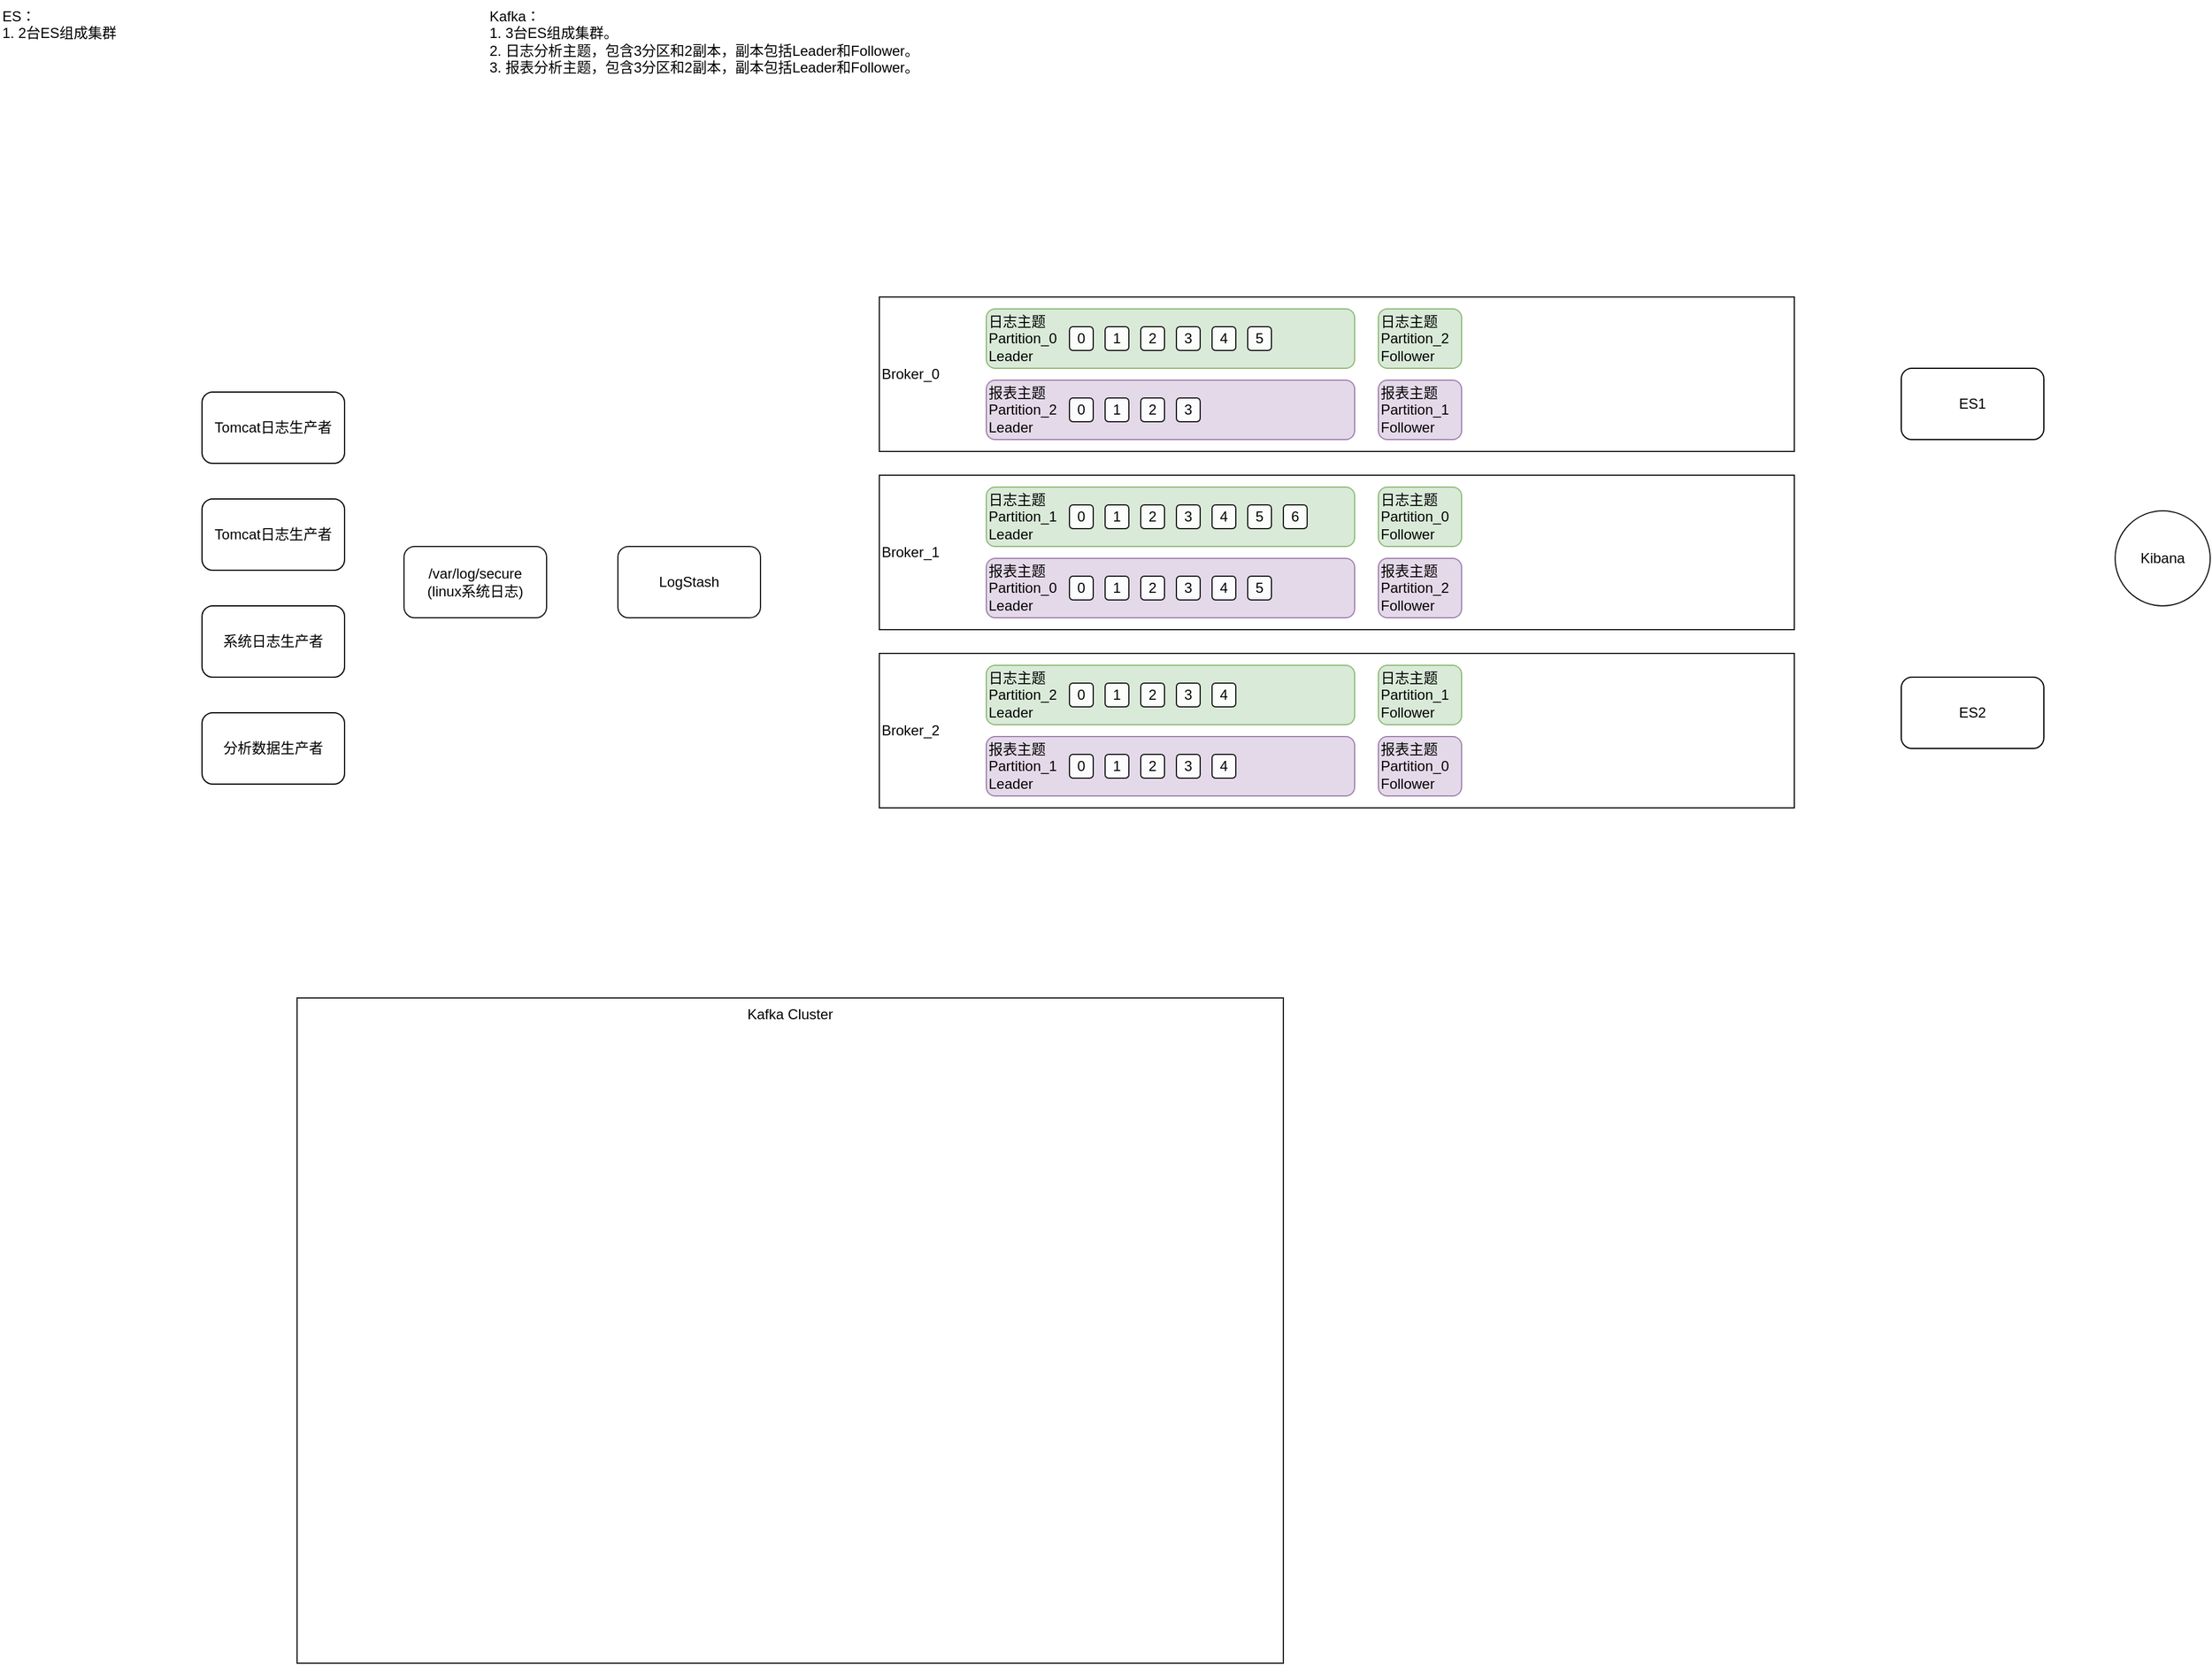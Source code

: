 <mxfile version="13.3.5" type="github">
  <diagram id="3makm_YaJrVtaU_NSyJ_" name="Page-1">
    <mxGraphModel dx="4401" dy="4498" grid="1" gridSize="10" guides="1" tooltips="1" connect="1" arrows="1" fold="1" page="1" pageScale="1" pageWidth="2339" pageHeight="3300" math="0" shadow="0">
      <root>
        <mxCell id="0" />
        <mxCell id="1" parent="0" />
        <mxCell id="s8ctC6jzm8qqU47r-SyN-14" value="Kafka Cluster" style="rounded=0;whiteSpace=wrap;html=1;opacity=90;align=center;verticalAlign=top;" vertex="1" parent="1">
          <mxGeometry x="90" y="780" width="830" height="560" as="geometry" />
        </mxCell>
        <mxCell id="5XpMq87SmSRbmd2YtVUi-1" value="Tomcat日志生产者" style="rounded=1;whiteSpace=wrap;html=1;" parent="1" vertex="1">
          <mxGeometry x="10" y="360" width="120" height="60" as="geometry" />
        </mxCell>
        <mxCell id="5XpMq87SmSRbmd2YtVUi-2" value="Broker_0" style="rounded=0;whiteSpace=wrap;html=1;opacity=90;align=left;" parent="1" vertex="1">
          <mxGeometry x="580" y="190" width="770" height="130" as="geometry" />
        </mxCell>
        <mxCell id="5XpMq87SmSRbmd2YtVUi-3" value="日志主题&lt;br&gt;Partition_0&lt;br&gt;Leader" style="rounded=1;whiteSpace=wrap;html=1;opacity=90;align=left;fillColor=#d5e8d4;strokeColor=#82b366;" parent="1" vertex="1">
          <mxGeometry x="670" y="200" width="310" height="50" as="geometry" />
        </mxCell>
        <mxCell id="5XpMq87SmSRbmd2YtVUi-9" value="ES1" style="rounded=1;whiteSpace=wrap;html=1;" parent="1" vertex="1">
          <mxGeometry x="1440" y="250" width="120" height="60" as="geometry" />
        </mxCell>
        <mxCell id="5XpMq87SmSRbmd2YtVUi-10" value="ES2" style="rounded=1;whiteSpace=wrap;html=1;" parent="1" vertex="1">
          <mxGeometry x="1440" y="510" width="120" height="60" as="geometry" />
        </mxCell>
        <mxCell id="5XpMq87SmSRbmd2YtVUi-11" value="系统日志生产者" style="rounded=1;whiteSpace=wrap;html=1;" parent="1" vertex="1">
          <mxGeometry x="10" y="450" width="120" height="60" as="geometry" />
        </mxCell>
        <mxCell id="5XpMq87SmSRbmd2YtVUi-12" value="分析数据生产者" style="rounded=1;whiteSpace=wrap;html=1;" parent="1" vertex="1">
          <mxGeometry x="10" y="540" width="120" height="60" as="geometry" />
        </mxCell>
        <mxCell id="5XpMq87SmSRbmd2YtVUi-20" value="Tomcat日志生产者" style="rounded=1;whiteSpace=wrap;html=1;" parent="1" vertex="1">
          <mxGeometry x="10" y="270" width="120" height="60" as="geometry" />
        </mxCell>
        <mxCell id="s8ctC6jzm8qqU47r-SyN-1" value="/var/log/secure&lt;br&gt;(linux系统日志)" style="rounded=1;whiteSpace=wrap;html=1;opacity=90;" vertex="1" parent="1">
          <mxGeometry x="180" y="400" width="120" height="60" as="geometry" />
        </mxCell>
        <mxCell id="s8ctC6jzm8qqU47r-SyN-2" value="LogStash" style="rounded=1;whiteSpace=wrap;html=1;opacity=90;" vertex="1" parent="1">
          <mxGeometry x="360" y="400" width="120" height="60" as="geometry" />
        </mxCell>
        <mxCell id="s8ctC6jzm8qqU47r-SyN-15" value="Kibana" style="ellipse;whiteSpace=wrap;html=1;aspect=fixed;opacity=90;align=center;" vertex="1" parent="1">
          <mxGeometry x="1620" y="370" width="80" height="80" as="geometry" />
        </mxCell>
        <mxCell id="s8ctC6jzm8qqU47r-SyN-16" value="ES：&lt;br&gt;1. 2台ES组成集群" style="text;html=1;strokeColor=none;fillColor=none;align=left;verticalAlign=top;whiteSpace=wrap;rounded=0;opacity=90;" vertex="1" parent="1">
          <mxGeometry x="-160" y="-60" width="380" height="200" as="geometry" />
        </mxCell>
        <mxCell id="s8ctC6jzm8qqU47r-SyN-17" value="Kafka：&lt;br&gt;1. 3台ES组成集群。&lt;br&gt;2. 日志分析主题，包含3分区和2副本，副本包括Leader和Follower。&lt;br&gt;3. 报表分析主题，包含3分区和2副本，副本包括Leader和Follower。&lt;br&gt;" style="text;html=1;strokeColor=none;fillColor=none;align=left;verticalAlign=top;whiteSpace=wrap;rounded=0;opacity=90;" vertex="1" parent="1">
          <mxGeometry x="250" y="-60" width="380" height="200" as="geometry" />
        </mxCell>
        <mxCell id="s8ctC6jzm8qqU47r-SyN-18" value="0" style="rounded=1;whiteSpace=wrap;html=1;opacity=90;align=center;" vertex="1" parent="1">
          <mxGeometry x="740" y="215" width="20" height="20" as="geometry" />
        </mxCell>
        <mxCell id="s8ctC6jzm8qqU47r-SyN-19" value="1" style="rounded=1;whiteSpace=wrap;html=1;opacity=90;align=center;" vertex="1" parent="1">
          <mxGeometry x="770" y="215" width="20" height="20" as="geometry" />
        </mxCell>
        <mxCell id="s8ctC6jzm8qqU47r-SyN-20" value="2" style="rounded=1;whiteSpace=wrap;html=1;opacity=90;align=center;" vertex="1" parent="1">
          <mxGeometry x="800" y="215" width="20" height="20" as="geometry" />
        </mxCell>
        <mxCell id="s8ctC6jzm8qqU47r-SyN-21" value="3" style="rounded=1;whiteSpace=wrap;html=1;opacity=90;align=center;" vertex="1" parent="1">
          <mxGeometry x="830" y="215" width="20" height="20" as="geometry" />
        </mxCell>
        <mxCell id="s8ctC6jzm8qqU47r-SyN-22" value="4" style="rounded=1;whiteSpace=wrap;html=1;opacity=90;align=center;" vertex="1" parent="1">
          <mxGeometry x="860" y="215" width="20" height="20" as="geometry" />
        </mxCell>
        <mxCell id="s8ctC6jzm8qqU47r-SyN-23" value="5" style="rounded=1;whiteSpace=wrap;html=1;opacity=90;align=center;" vertex="1" parent="1">
          <mxGeometry x="890" y="215" width="20" height="20" as="geometry" />
        </mxCell>
        <mxCell id="s8ctC6jzm8qqU47r-SyN-26" value="日志主题&lt;br&gt;Partition_2&lt;br&gt;Follower" style="rounded=1;whiteSpace=wrap;html=1;opacity=90;align=left;fillColor=#d5e8d4;strokeColor=#82b366;" vertex="1" parent="1">
          <mxGeometry x="1000" y="200" width="70" height="50" as="geometry" />
        </mxCell>
        <mxCell id="s8ctC6jzm8qqU47r-SyN-53" value="Broker_1" style="rounded=0;whiteSpace=wrap;html=1;opacity=90;align=left;" vertex="1" parent="1">
          <mxGeometry x="580" y="340" width="770" height="130" as="geometry" />
        </mxCell>
        <mxCell id="s8ctC6jzm8qqU47r-SyN-54" value="日志主题&lt;br&gt;Partition_1&lt;br&gt;Leader" style="rounded=1;whiteSpace=wrap;html=1;opacity=90;align=left;fillColor=#d5e8d4;strokeColor=#82b366;" vertex="1" parent="1">
          <mxGeometry x="670" y="350" width="310" height="50" as="geometry" />
        </mxCell>
        <mxCell id="s8ctC6jzm8qqU47r-SyN-55" value="0" style="rounded=1;whiteSpace=wrap;html=1;opacity=90;align=center;" vertex="1" parent="1">
          <mxGeometry x="740" y="365" width="20" height="20" as="geometry" />
        </mxCell>
        <mxCell id="s8ctC6jzm8qqU47r-SyN-56" value="1" style="rounded=1;whiteSpace=wrap;html=1;opacity=90;align=center;" vertex="1" parent="1">
          <mxGeometry x="770" y="365" width="20" height="20" as="geometry" />
        </mxCell>
        <mxCell id="s8ctC6jzm8qqU47r-SyN-57" value="2" style="rounded=1;whiteSpace=wrap;html=1;opacity=90;align=center;" vertex="1" parent="1">
          <mxGeometry x="800" y="365" width="20" height="20" as="geometry" />
        </mxCell>
        <mxCell id="s8ctC6jzm8qqU47r-SyN-58" value="3" style="rounded=1;whiteSpace=wrap;html=1;opacity=90;align=center;" vertex="1" parent="1">
          <mxGeometry x="830" y="365" width="20" height="20" as="geometry" />
        </mxCell>
        <mxCell id="s8ctC6jzm8qqU47r-SyN-59" value="4" style="rounded=1;whiteSpace=wrap;html=1;opacity=90;align=center;" vertex="1" parent="1">
          <mxGeometry x="860" y="365" width="20" height="20" as="geometry" />
        </mxCell>
        <mxCell id="s8ctC6jzm8qqU47r-SyN-60" value="5" style="rounded=1;whiteSpace=wrap;html=1;opacity=90;align=center;" vertex="1" parent="1">
          <mxGeometry x="890" y="365" width="20" height="20" as="geometry" />
        </mxCell>
        <mxCell id="s8ctC6jzm8qqU47r-SyN-61" value="日志主题&lt;br&gt;Partition_0&lt;br&gt;Follower" style="rounded=1;whiteSpace=wrap;html=1;opacity=90;align=left;fillColor=#d5e8d4;strokeColor=#82b366;" vertex="1" parent="1">
          <mxGeometry x="1000" y="350" width="70" height="50" as="geometry" />
        </mxCell>
        <mxCell id="s8ctC6jzm8qqU47r-SyN-81" value="Broker_2" style="rounded=0;whiteSpace=wrap;html=1;opacity=90;align=left;" vertex="1" parent="1">
          <mxGeometry x="580" y="490" width="770" height="130" as="geometry" />
        </mxCell>
        <mxCell id="s8ctC6jzm8qqU47r-SyN-82" value="日志主题&lt;br&gt;Partition_2&lt;br&gt;Leader" style="rounded=1;whiteSpace=wrap;html=1;opacity=90;align=left;fillColor=#d5e8d4;strokeColor=#82b366;" vertex="1" parent="1">
          <mxGeometry x="670" y="500" width="310" height="50" as="geometry" />
        </mxCell>
        <mxCell id="s8ctC6jzm8qqU47r-SyN-83" value="0" style="rounded=1;whiteSpace=wrap;html=1;opacity=90;align=center;" vertex="1" parent="1">
          <mxGeometry x="740" y="515" width="20" height="20" as="geometry" />
        </mxCell>
        <mxCell id="s8ctC6jzm8qqU47r-SyN-84" value="1" style="rounded=1;whiteSpace=wrap;html=1;opacity=90;align=center;" vertex="1" parent="1">
          <mxGeometry x="770" y="515" width="20" height="20" as="geometry" />
        </mxCell>
        <mxCell id="s8ctC6jzm8qqU47r-SyN-85" value="2" style="rounded=1;whiteSpace=wrap;html=1;opacity=90;align=center;" vertex="1" parent="1">
          <mxGeometry x="800" y="515" width="20" height="20" as="geometry" />
        </mxCell>
        <mxCell id="s8ctC6jzm8qqU47r-SyN-86" value="3" style="rounded=1;whiteSpace=wrap;html=1;opacity=90;align=center;" vertex="1" parent="1">
          <mxGeometry x="830" y="515" width="20" height="20" as="geometry" />
        </mxCell>
        <mxCell id="s8ctC6jzm8qqU47r-SyN-87" value="4" style="rounded=1;whiteSpace=wrap;html=1;opacity=90;align=center;" vertex="1" parent="1">
          <mxGeometry x="860" y="515" width="20" height="20" as="geometry" />
        </mxCell>
        <mxCell id="s8ctC6jzm8qqU47r-SyN-89" value="日志主题&lt;br&gt;Partition_1&lt;br&gt;Follower" style="rounded=1;whiteSpace=wrap;html=1;opacity=90;align=left;fillColor=#d5e8d4;strokeColor=#82b366;" vertex="1" parent="1">
          <mxGeometry x="1000" y="500" width="70" height="50" as="geometry" />
        </mxCell>
        <mxCell id="s8ctC6jzm8qqU47r-SyN-109" value="6" style="rounded=1;whiteSpace=wrap;html=1;opacity=90;align=center;" vertex="1" parent="1">
          <mxGeometry x="920" y="365" width="20" height="20" as="geometry" />
        </mxCell>
        <mxCell id="s8ctC6jzm8qqU47r-SyN-110" value="报表主题&lt;br&gt;Partition_2&lt;br&gt;Leader" style="rounded=1;whiteSpace=wrap;html=1;opacity=90;align=left;fillColor=#e1d5e7;strokeColor=#9673a6;" vertex="1" parent="1">
          <mxGeometry x="670" y="260" width="310" height="50" as="geometry" />
        </mxCell>
        <mxCell id="s8ctC6jzm8qqU47r-SyN-111" value="0" style="rounded=1;whiteSpace=wrap;html=1;opacity=90;align=center;" vertex="1" parent="1">
          <mxGeometry x="740" y="275" width="20" height="20" as="geometry" />
        </mxCell>
        <mxCell id="s8ctC6jzm8qqU47r-SyN-113" value="1" style="rounded=1;whiteSpace=wrap;html=1;opacity=90;align=center;" vertex="1" parent="1">
          <mxGeometry x="770" y="275" width="20" height="20" as="geometry" />
        </mxCell>
        <mxCell id="s8ctC6jzm8qqU47r-SyN-114" value="2" style="rounded=1;whiteSpace=wrap;html=1;opacity=90;align=center;" vertex="1" parent="1">
          <mxGeometry x="800" y="275" width="20" height="20" as="geometry" />
        </mxCell>
        <mxCell id="s8ctC6jzm8qqU47r-SyN-115" value="3" style="rounded=1;whiteSpace=wrap;html=1;opacity=90;align=center;" vertex="1" parent="1">
          <mxGeometry x="830" y="275" width="20" height="20" as="geometry" />
        </mxCell>
        <mxCell id="s8ctC6jzm8qqU47r-SyN-119" value="报表主题&lt;br&gt;Partition_0&lt;br&gt;Leader" style="rounded=1;whiteSpace=wrap;html=1;opacity=90;align=left;fillColor=#e1d5e7;strokeColor=#9673a6;" vertex="1" parent="1">
          <mxGeometry x="670" y="410" width="310" height="50" as="geometry" />
        </mxCell>
        <mxCell id="s8ctC6jzm8qqU47r-SyN-120" value="0" style="rounded=1;whiteSpace=wrap;html=1;opacity=90;align=center;" vertex="1" parent="1">
          <mxGeometry x="740" y="425" width="20" height="20" as="geometry" />
        </mxCell>
        <mxCell id="s8ctC6jzm8qqU47r-SyN-121" value="1" style="rounded=1;whiteSpace=wrap;html=1;opacity=90;align=center;" vertex="1" parent="1">
          <mxGeometry x="770" y="425" width="20" height="20" as="geometry" />
        </mxCell>
        <mxCell id="s8ctC6jzm8qqU47r-SyN-122" value="2" style="rounded=1;whiteSpace=wrap;html=1;opacity=90;align=center;" vertex="1" parent="1">
          <mxGeometry x="800" y="425" width="20" height="20" as="geometry" />
        </mxCell>
        <mxCell id="s8ctC6jzm8qqU47r-SyN-123" value="3" style="rounded=1;whiteSpace=wrap;html=1;opacity=90;align=center;" vertex="1" parent="1">
          <mxGeometry x="830" y="425" width="20" height="20" as="geometry" />
        </mxCell>
        <mxCell id="s8ctC6jzm8qqU47r-SyN-125" value="4" style="rounded=1;whiteSpace=wrap;html=1;opacity=90;align=center;" vertex="1" parent="1">
          <mxGeometry x="860" y="425" width="20" height="20" as="geometry" />
        </mxCell>
        <mxCell id="s8ctC6jzm8qqU47r-SyN-126" value="5" style="rounded=1;whiteSpace=wrap;html=1;opacity=90;align=center;" vertex="1" parent="1">
          <mxGeometry x="890" y="425" width="20" height="20" as="geometry" />
        </mxCell>
        <mxCell id="s8ctC6jzm8qqU47r-SyN-127" value="报表主题&lt;br&gt;Partition_1&lt;br&gt;Leader" style="rounded=1;whiteSpace=wrap;html=1;opacity=90;align=left;fillColor=#e1d5e7;strokeColor=#9673a6;" vertex="1" parent="1">
          <mxGeometry x="670" y="560" width="310" height="50" as="geometry" />
        </mxCell>
        <mxCell id="s8ctC6jzm8qqU47r-SyN-128" value="0" style="rounded=1;whiteSpace=wrap;html=1;opacity=90;align=center;" vertex="1" parent="1">
          <mxGeometry x="740" y="575" width="20" height="20" as="geometry" />
        </mxCell>
        <mxCell id="s8ctC6jzm8qqU47r-SyN-129" value="1" style="rounded=1;whiteSpace=wrap;html=1;opacity=90;align=center;" vertex="1" parent="1">
          <mxGeometry x="770" y="575" width="20" height="20" as="geometry" />
        </mxCell>
        <mxCell id="s8ctC6jzm8qqU47r-SyN-130" value="2" style="rounded=1;whiteSpace=wrap;html=1;opacity=90;align=center;" vertex="1" parent="1">
          <mxGeometry x="800" y="575" width="20" height="20" as="geometry" />
        </mxCell>
        <mxCell id="s8ctC6jzm8qqU47r-SyN-131" value="3" style="rounded=1;whiteSpace=wrap;html=1;opacity=90;align=center;" vertex="1" parent="1">
          <mxGeometry x="830" y="575" width="20" height="20" as="geometry" />
        </mxCell>
        <mxCell id="s8ctC6jzm8qqU47r-SyN-132" value="4" style="rounded=1;whiteSpace=wrap;html=1;opacity=90;align=center;" vertex="1" parent="1">
          <mxGeometry x="860" y="575" width="20" height="20" as="geometry" />
        </mxCell>
        <mxCell id="s8ctC6jzm8qqU47r-SyN-133" value="报表主题&lt;br&gt;Partition_2&lt;br&gt;Follower" style="rounded=1;whiteSpace=wrap;html=1;opacity=90;align=left;fillColor=#e1d5e7;strokeColor=#9673a6;" vertex="1" parent="1">
          <mxGeometry x="1000" y="410" width="70" height="50" as="geometry" />
        </mxCell>
        <mxCell id="s8ctC6jzm8qqU47r-SyN-134" value="报表主题&lt;br&gt;Partition_0&lt;br&gt;Follower" style="rounded=1;whiteSpace=wrap;html=1;opacity=90;align=left;fillColor=#e1d5e7;strokeColor=#9673a6;" vertex="1" parent="1">
          <mxGeometry x="1000" y="560" width="70" height="50" as="geometry" />
        </mxCell>
        <mxCell id="s8ctC6jzm8qqU47r-SyN-135" value="报表主题&lt;br&gt;Partition_1&lt;br&gt;Follower" style="rounded=1;whiteSpace=wrap;html=1;opacity=90;align=left;fillColor=#e1d5e7;strokeColor=#9673a6;" vertex="1" parent="1">
          <mxGeometry x="1000" y="260" width="70" height="50" as="geometry" />
        </mxCell>
      </root>
    </mxGraphModel>
  </diagram>
</mxfile>
